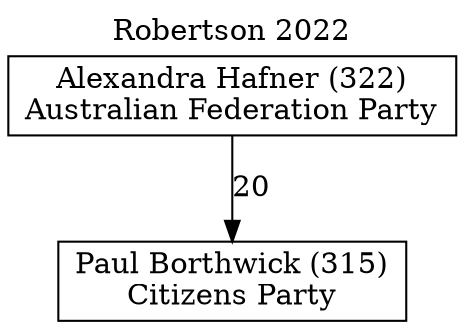 // House preference flow
digraph "Paul Borthwick (315)_Robertson_2022" {
	graph [label="Robertson 2022" labelloc=t mclimit=10]
	node [shape=box]
	"Paul Borthwick (315)" [label="Paul Borthwick (315)
Citizens Party"]
	"Alexandra Hafner (322)" [label="Alexandra Hafner (322)
Australian Federation Party"]
	"Alexandra Hafner (322)" -> "Paul Borthwick (315)" [label=20]
}
